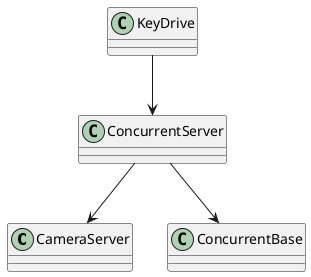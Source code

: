 @startuml
class CameraServer{
}


class ConcurrentBase{
}

class ConcurrentServer{
}

class KeyDrive{
}


KeyDrive-->ConcurrentServer
ConcurrentServer-->ConcurrentBase
ConcurrentServer-->CameraServer

@enduml

